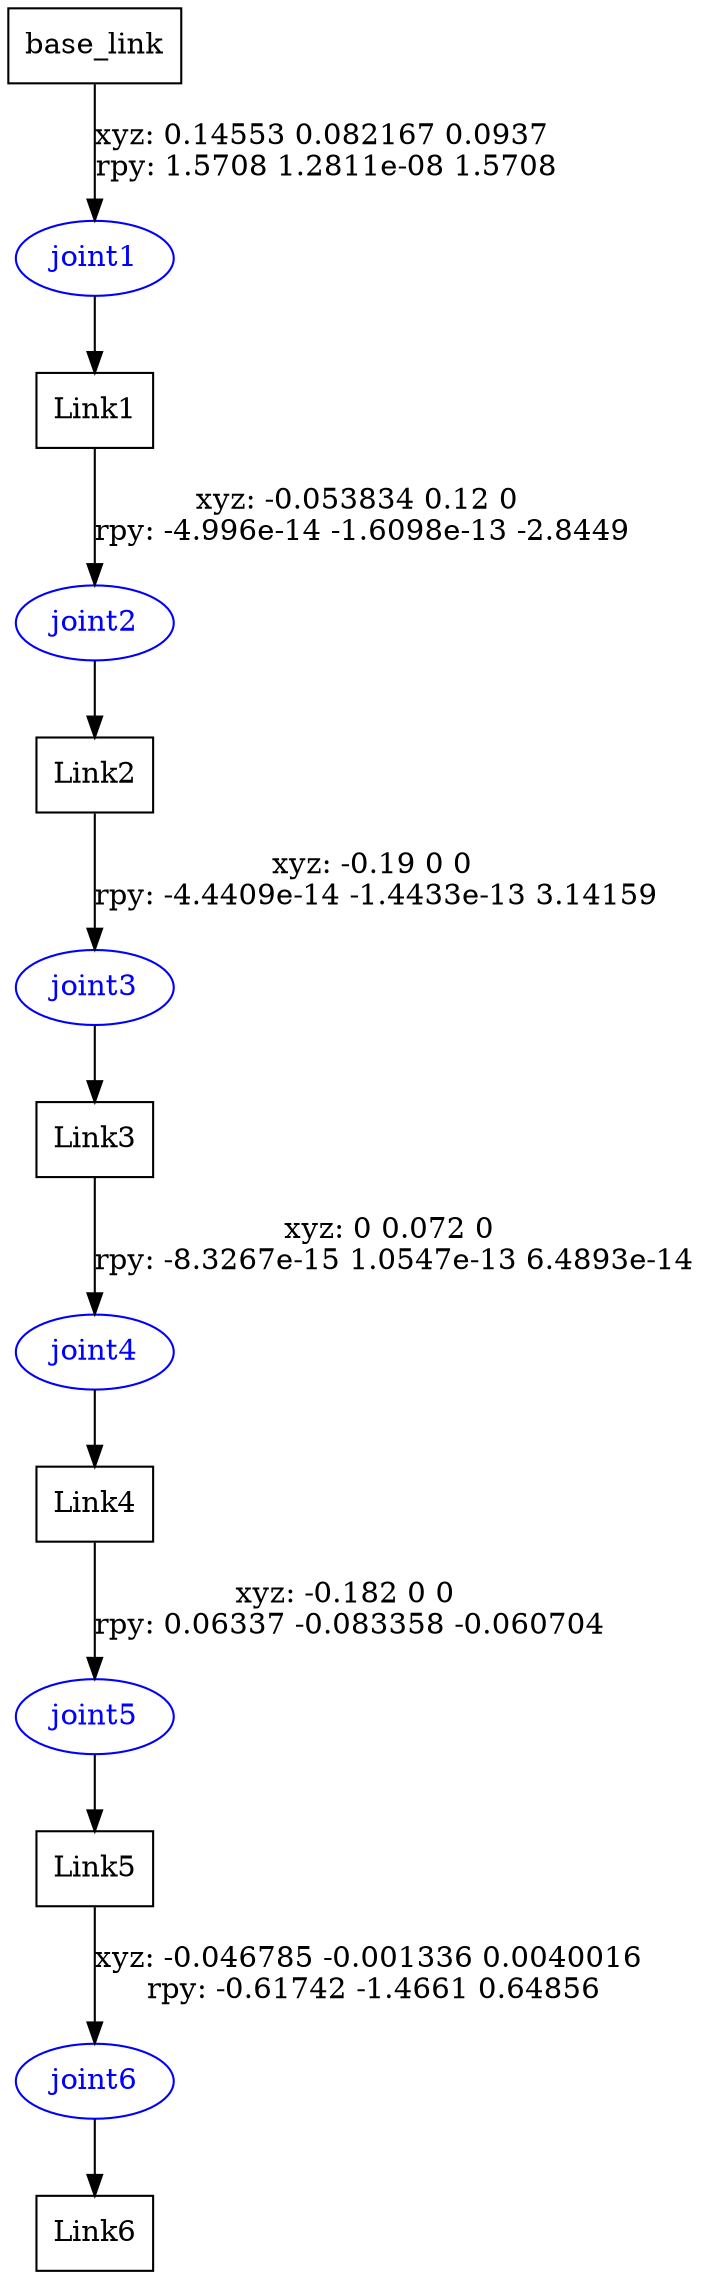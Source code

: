digraph G {
node [shape=box];
"base_link" [label="base_link"];
"Link1" [label="Link1"];
"Link2" [label="Link2"];
"Link3" [label="Link3"];
"Link4" [label="Link4"];
"Link5" [label="Link5"];
"Link6" [label="Link6"];
node [shape=ellipse, color=blue, fontcolor=blue];
"base_link" -> "joint1" [label="xyz: 0.14553 0.082167 0.0937 \nrpy: 1.5708 1.2811e-08 1.5708"]
"joint1" -> "Link1"
"Link1" -> "joint2" [label="xyz: -0.053834 0.12 0 \nrpy: -4.996e-14 -1.6098e-13 -2.8449"]
"joint2" -> "Link2"
"Link2" -> "joint3" [label="xyz: -0.19 0 0 \nrpy: -4.4409e-14 -1.4433e-13 3.14159"]
"joint3" -> "Link3"
"Link3" -> "joint4" [label="xyz: 0 0.072 0 \nrpy: -8.3267e-15 1.0547e-13 6.4893e-14"]
"joint4" -> "Link4"
"Link4" -> "joint5" [label="xyz: -0.182 0 0 \nrpy: 0.06337 -0.083358 -0.060704"]
"joint5" -> "Link5"
"Link5" -> "joint6" [label="xyz: -0.046785 -0.001336 0.0040016 \nrpy: -0.61742 -1.4661 0.64856"]
"joint6" -> "Link6"
}
